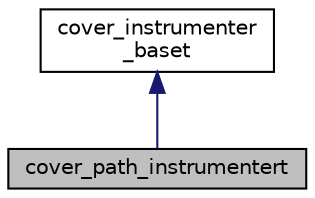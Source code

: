 digraph "cover_path_instrumentert"
{
 // LATEX_PDF_SIZE
  bgcolor="transparent";
  edge [fontname="Helvetica",fontsize="10",labelfontname="Helvetica",labelfontsize="10"];
  node [fontname="Helvetica",fontsize="10",shape=record];
  Node1 [label="cover_path_instrumentert",height=0.2,width=0.4,color="black", fillcolor="grey75", style="filled", fontcolor="black",tooltip="Path coverage instrumenter."];
  Node2 -> Node1 [dir="back",color="midnightblue",fontsize="10",style="solid",fontname="Helvetica"];
  Node2 [label="cover_instrumenter\l_baset",height=0.2,width=0.4,color="black",URL="$classcover__instrumenter__baset.html",tooltip="Base class for goto program coverage instrumenters."];
}
